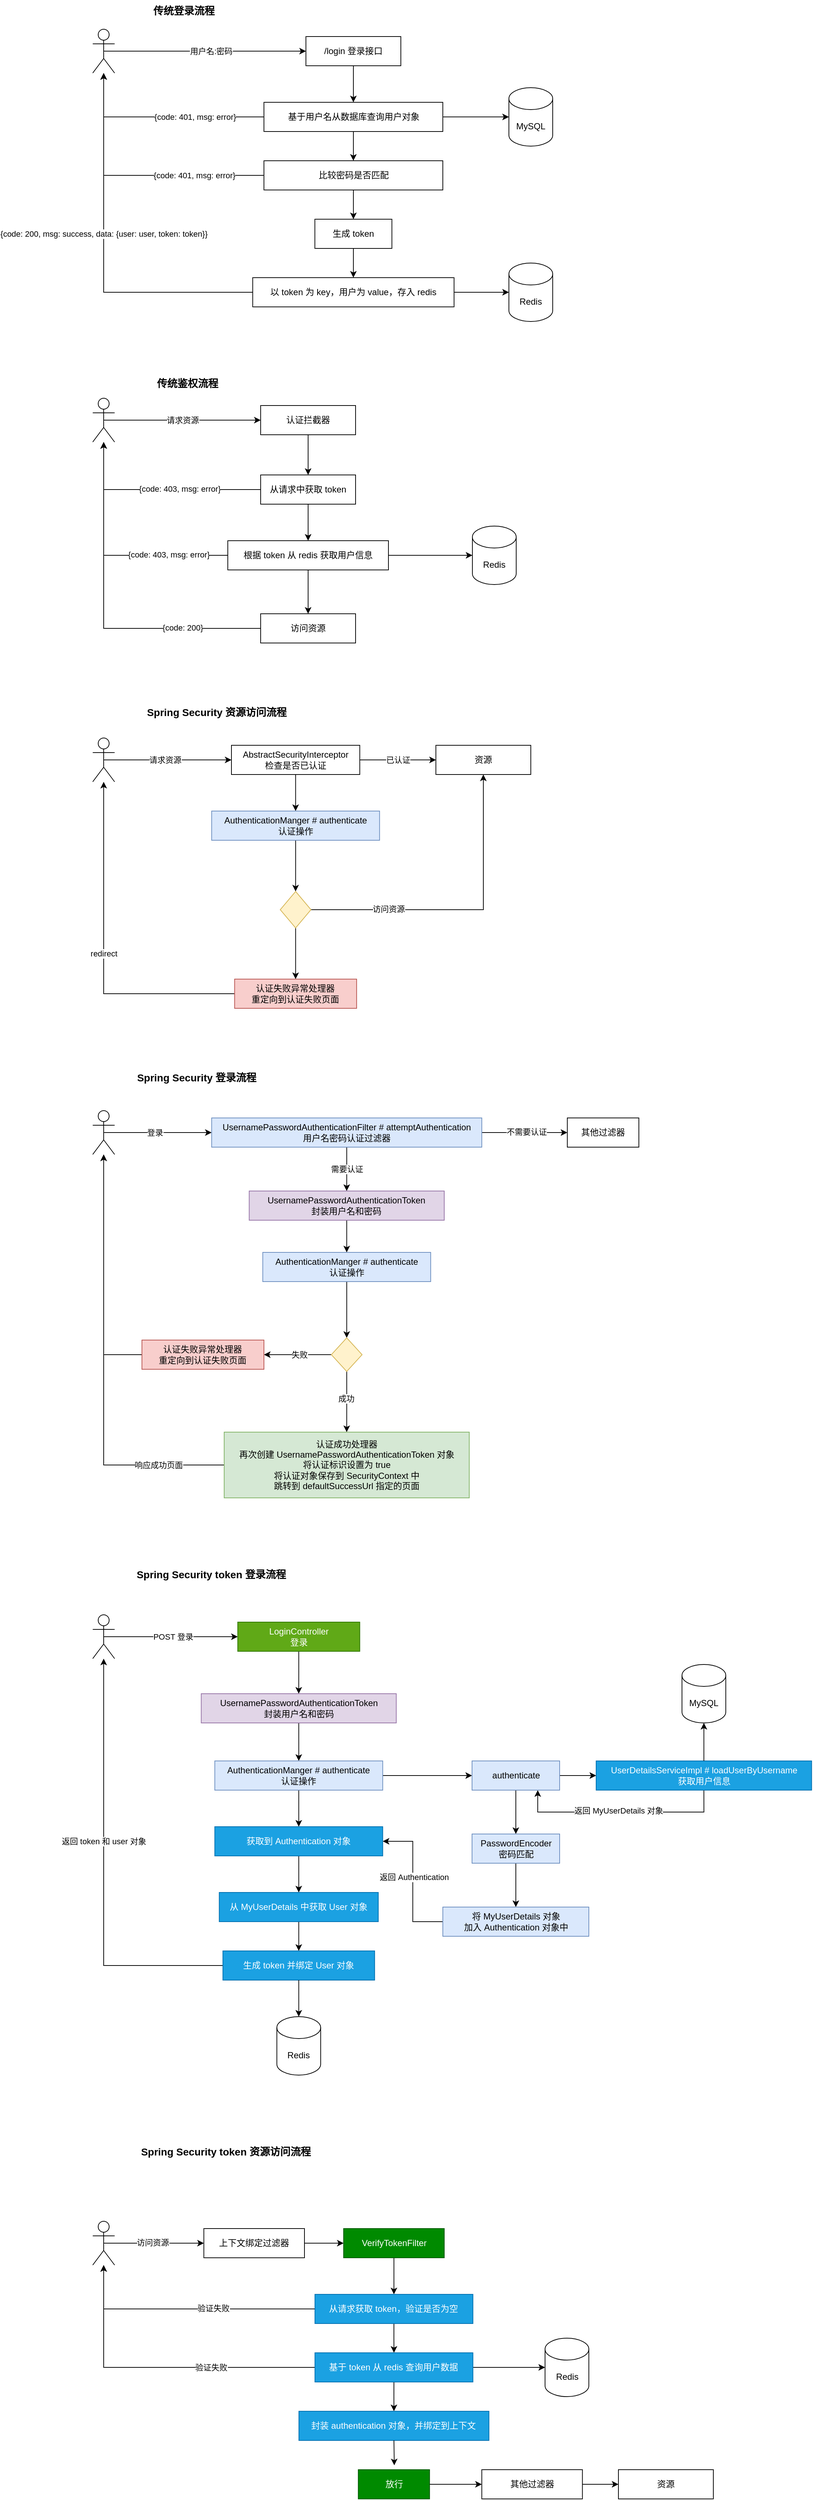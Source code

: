 <mxfile version="22.1.7" type="github">
  <diagram name="第 1 页" id="oxdGBn49w3uLmTMwDb_G">
    <mxGraphModel dx="1242" dy="765" grid="1" gridSize="10" guides="1" tooltips="1" connect="1" arrows="1" fold="1" page="1" pageScale="1" pageWidth="827" pageHeight="1169" math="0" shadow="0">
      <root>
        <mxCell id="0" />
        <mxCell id="1" parent="0" />
        <mxCell id="DKsZjaVKdV8eQ1VdEoH9-3" style="edgeStyle=orthogonalEdgeStyle;rounded=0;orthogonalLoop=1;jettySize=auto;html=1;exitX=0.5;exitY=0.5;exitDx=0;exitDy=0;exitPerimeter=0;entryX=0;entryY=0.5;entryDx=0;entryDy=0;" parent="1" source="DKsZjaVKdV8eQ1VdEoH9-1" target="DKsZjaVKdV8eQ1VdEoH9-2" edge="1">
          <mxGeometry relative="1" as="geometry" />
        </mxCell>
        <mxCell id="DKsZjaVKdV8eQ1VdEoH9-4" value="用户名:密码" style="edgeLabel;html=1;align=center;verticalAlign=middle;resizable=0;points=[];" parent="DKsZjaVKdV8eQ1VdEoH9-3" vertex="1" connectable="0">
          <mxGeometry x="0.056" y="-2" relative="1" as="geometry">
            <mxPoint y="-2" as="offset" />
          </mxGeometry>
        </mxCell>
        <mxCell id="DKsZjaVKdV8eQ1VdEoH9-1" value="" style="shape=umlActor;verticalLabelPosition=bottom;verticalAlign=top;html=1;outlineConnect=0;" parent="1" vertex="1">
          <mxGeometry x="160" y="80" width="30" height="60" as="geometry" />
        </mxCell>
        <mxCell id="DKsZjaVKdV8eQ1VdEoH9-6" style="edgeStyle=orthogonalEdgeStyle;rounded=0;orthogonalLoop=1;jettySize=auto;html=1;exitX=0.5;exitY=1;exitDx=0;exitDy=0;" parent="1" source="DKsZjaVKdV8eQ1VdEoH9-2" target="DKsZjaVKdV8eQ1VdEoH9-5" edge="1">
          <mxGeometry relative="1" as="geometry" />
        </mxCell>
        <mxCell id="DKsZjaVKdV8eQ1VdEoH9-2" value="/login 登录接口" style="rounded=0;whiteSpace=wrap;html=1;" parent="1" vertex="1">
          <mxGeometry x="452" y="90" width="130" height="40" as="geometry" />
        </mxCell>
        <mxCell id="DKsZjaVKdV8eQ1VdEoH9-7" value="{code: 401, msg: error}" style="edgeStyle=orthogonalEdgeStyle;rounded=0;orthogonalLoop=1;jettySize=auto;html=1;exitX=0;exitY=0.5;exitDx=0;exitDy=0;" parent="1" source="DKsZjaVKdV8eQ1VdEoH9-5" target="DKsZjaVKdV8eQ1VdEoH9-1" edge="1">
          <mxGeometry x="-0.324" relative="1" as="geometry">
            <mxPoint as="offset" />
          </mxGeometry>
        </mxCell>
        <mxCell id="DKsZjaVKdV8eQ1VdEoH9-9" style="edgeStyle=orthogonalEdgeStyle;rounded=0;orthogonalLoop=1;jettySize=auto;html=1;exitX=0.5;exitY=1;exitDx=0;exitDy=0;" parent="1" source="DKsZjaVKdV8eQ1VdEoH9-5" target="DKsZjaVKdV8eQ1VdEoH9-8" edge="1">
          <mxGeometry relative="1" as="geometry" />
        </mxCell>
        <mxCell id="DKsZjaVKdV8eQ1VdEoH9-5" value="基于用户名从数据库查询用户对象" style="rounded=0;whiteSpace=wrap;html=1;" parent="1" vertex="1">
          <mxGeometry x="394.5" y="180" width="245" height="40" as="geometry" />
        </mxCell>
        <mxCell id="DKsZjaVKdV8eQ1VdEoH9-10" style="edgeStyle=orthogonalEdgeStyle;rounded=0;orthogonalLoop=1;jettySize=auto;html=1;exitX=0;exitY=0.5;exitDx=0;exitDy=0;" parent="1" source="DKsZjaVKdV8eQ1VdEoH9-8" target="DKsZjaVKdV8eQ1VdEoH9-1" edge="1">
          <mxGeometry relative="1" as="geometry" />
        </mxCell>
        <mxCell id="DKsZjaVKdV8eQ1VdEoH9-11" value="{code: 401, msg: error}" style="edgeLabel;html=1;align=center;verticalAlign=middle;resizable=0;points=[];" parent="DKsZjaVKdV8eQ1VdEoH9-10" vertex="1" connectable="0">
          <mxGeometry x="-0.461" relative="1" as="geometry">
            <mxPoint x="1" as="offset" />
          </mxGeometry>
        </mxCell>
        <mxCell id="DKsZjaVKdV8eQ1VdEoH9-13" style="edgeStyle=orthogonalEdgeStyle;rounded=0;orthogonalLoop=1;jettySize=auto;html=1;exitX=0.5;exitY=1;exitDx=0;exitDy=0;" parent="1" source="DKsZjaVKdV8eQ1VdEoH9-8" target="DKsZjaVKdV8eQ1VdEoH9-12" edge="1">
          <mxGeometry relative="1" as="geometry" />
        </mxCell>
        <mxCell id="DKsZjaVKdV8eQ1VdEoH9-8" value="比较密码是否匹配" style="rounded=0;whiteSpace=wrap;html=1;" parent="1" vertex="1">
          <mxGeometry x="394.5" y="260" width="245" height="40" as="geometry" />
        </mxCell>
        <mxCell id="DKsZjaVKdV8eQ1VdEoH9-15" style="edgeStyle=orthogonalEdgeStyle;rounded=0;orthogonalLoop=1;jettySize=auto;html=1;exitX=0.5;exitY=1;exitDx=0;exitDy=0;entryX=0.5;entryY=0;entryDx=0;entryDy=0;" parent="1" source="DKsZjaVKdV8eQ1VdEoH9-12" target="DKsZjaVKdV8eQ1VdEoH9-14" edge="1">
          <mxGeometry relative="1" as="geometry" />
        </mxCell>
        <mxCell id="DKsZjaVKdV8eQ1VdEoH9-12" value="生成 token" style="rounded=0;whiteSpace=wrap;html=1;" parent="1" vertex="1">
          <mxGeometry x="464.25" y="340" width="105.5" height="40" as="geometry" />
        </mxCell>
        <mxCell id="DKsZjaVKdV8eQ1VdEoH9-16" style="edgeStyle=orthogonalEdgeStyle;rounded=0;orthogonalLoop=1;jettySize=auto;html=1;exitX=0;exitY=0.5;exitDx=0;exitDy=0;" parent="1" source="DKsZjaVKdV8eQ1VdEoH9-14" target="DKsZjaVKdV8eQ1VdEoH9-1" edge="1">
          <mxGeometry relative="1" as="geometry" />
        </mxCell>
        <mxCell id="DKsZjaVKdV8eQ1VdEoH9-17" value="{code: 200, msg: success, data: {user: user, token: token}}" style="edgeLabel;html=1;align=center;verticalAlign=middle;resizable=0;points=[];" parent="DKsZjaVKdV8eQ1VdEoH9-16" vertex="1" connectable="0">
          <mxGeometry x="-0.627" y="1" relative="1" as="geometry">
            <mxPoint x="-110" y="-81" as="offset" />
          </mxGeometry>
        </mxCell>
        <mxCell id="DKsZjaVKdV8eQ1VdEoH9-22" style="edgeStyle=orthogonalEdgeStyle;rounded=0;orthogonalLoop=1;jettySize=auto;html=1;exitX=1;exitY=0.5;exitDx=0;exitDy=0;" parent="1" source="DKsZjaVKdV8eQ1VdEoH9-14" target="DKsZjaVKdV8eQ1VdEoH9-21" edge="1">
          <mxGeometry relative="1" as="geometry" />
        </mxCell>
        <mxCell id="DKsZjaVKdV8eQ1VdEoH9-14" value="以 token 为 key，用户为 value，存入 redis" style="rounded=0;whiteSpace=wrap;html=1;" parent="1" vertex="1">
          <mxGeometry x="379.13" y="420" width="275.75" height="40" as="geometry" />
        </mxCell>
        <mxCell id="DKsZjaVKdV8eQ1VdEoH9-19" value="MySQL" style="shape=cylinder3;whiteSpace=wrap;html=1;boundedLbl=1;backgroundOutline=1;size=15;" parent="1" vertex="1">
          <mxGeometry x="730" y="160" width="60" height="80" as="geometry" />
        </mxCell>
        <mxCell id="DKsZjaVKdV8eQ1VdEoH9-20" style="edgeStyle=orthogonalEdgeStyle;rounded=0;orthogonalLoop=1;jettySize=auto;html=1;entryX=0;entryY=0.5;entryDx=0;entryDy=0;entryPerimeter=0;" parent="1" source="DKsZjaVKdV8eQ1VdEoH9-5" target="DKsZjaVKdV8eQ1VdEoH9-19" edge="1">
          <mxGeometry relative="1" as="geometry" />
        </mxCell>
        <mxCell id="DKsZjaVKdV8eQ1VdEoH9-21" value="Redis" style="shape=cylinder3;whiteSpace=wrap;html=1;boundedLbl=1;backgroundOutline=1;size=15;" parent="1" vertex="1">
          <mxGeometry x="730" y="400" width="60" height="80" as="geometry" />
        </mxCell>
        <mxCell id="DKsZjaVKdV8eQ1VdEoH9-25" value="请求资源" style="edgeStyle=orthogonalEdgeStyle;rounded=0;orthogonalLoop=1;jettySize=auto;html=1;exitX=0.5;exitY=0.5;exitDx=0;exitDy=0;exitPerimeter=0;" parent="1" source="DKsZjaVKdV8eQ1VdEoH9-23" target="DKsZjaVKdV8eQ1VdEoH9-24" edge="1">
          <mxGeometry x="0.005" relative="1" as="geometry">
            <Array as="points">
              <mxPoint x="280" y="615" />
              <mxPoint x="280" y="615" />
            </Array>
            <mxPoint as="offset" />
          </mxGeometry>
        </mxCell>
        <mxCell id="DKsZjaVKdV8eQ1VdEoH9-23" value="" style="shape=umlActor;verticalLabelPosition=bottom;verticalAlign=top;html=1;outlineConnect=0;" parent="1" vertex="1">
          <mxGeometry x="160" y="585" width="30" height="60" as="geometry" />
        </mxCell>
        <mxCell id="DKsZjaVKdV8eQ1VdEoH9-27" style="edgeStyle=orthogonalEdgeStyle;rounded=0;orthogonalLoop=1;jettySize=auto;html=1;exitX=0.5;exitY=1;exitDx=0;exitDy=0;" parent="1" source="DKsZjaVKdV8eQ1VdEoH9-24" target="DKsZjaVKdV8eQ1VdEoH9-26" edge="1">
          <mxGeometry relative="1" as="geometry" />
        </mxCell>
        <mxCell id="DKsZjaVKdV8eQ1VdEoH9-24" value="认证拦截器" style="rounded=0;whiteSpace=wrap;html=1;" parent="1" vertex="1">
          <mxGeometry x="390" y="595" width="130" height="40" as="geometry" />
        </mxCell>
        <mxCell id="DKsZjaVKdV8eQ1VdEoH9-28" style="edgeStyle=orthogonalEdgeStyle;rounded=0;orthogonalLoop=1;jettySize=auto;html=1;exitX=0;exitY=0.5;exitDx=0;exitDy=0;" parent="1" source="DKsZjaVKdV8eQ1VdEoH9-26" target="DKsZjaVKdV8eQ1VdEoH9-23" edge="1">
          <mxGeometry relative="1" as="geometry" />
        </mxCell>
        <mxCell id="DKsZjaVKdV8eQ1VdEoH9-29" value="{code: 403, msg: error}" style="edgeLabel;html=1;align=center;verticalAlign=middle;resizable=0;points=[];" parent="DKsZjaVKdV8eQ1VdEoH9-28" vertex="1" connectable="0">
          <mxGeometry x="-0.207" y="1" relative="1" as="geometry">
            <mxPoint y="-2" as="offset" />
          </mxGeometry>
        </mxCell>
        <mxCell id="DKsZjaVKdV8eQ1VdEoH9-34" style="edgeStyle=orthogonalEdgeStyle;rounded=0;orthogonalLoop=1;jettySize=auto;html=1;exitX=0.5;exitY=1;exitDx=0;exitDy=0;entryX=0.5;entryY=0;entryDx=0;entryDy=0;" parent="1" source="DKsZjaVKdV8eQ1VdEoH9-26" target="DKsZjaVKdV8eQ1VdEoH9-31" edge="1">
          <mxGeometry relative="1" as="geometry" />
        </mxCell>
        <mxCell id="DKsZjaVKdV8eQ1VdEoH9-26" value="从请求中获取 token" style="rounded=0;whiteSpace=wrap;html=1;" parent="1" vertex="1">
          <mxGeometry x="390" y="690" width="130" height="40" as="geometry" />
        </mxCell>
        <mxCell id="DKsZjaVKdV8eQ1VdEoH9-30" value="Redis" style="shape=cylinder3;whiteSpace=wrap;html=1;boundedLbl=1;backgroundOutline=1;size=15;" parent="1" vertex="1">
          <mxGeometry x="680" y="760" width="60" height="80" as="geometry" />
        </mxCell>
        <mxCell id="DKsZjaVKdV8eQ1VdEoH9-33" style="edgeStyle=orthogonalEdgeStyle;rounded=0;orthogonalLoop=1;jettySize=auto;html=1;exitX=1;exitY=0.5;exitDx=0;exitDy=0;" parent="1" source="DKsZjaVKdV8eQ1VdEoH9-31" target="DKsZjaVKdV8eQ1VdEoH9-30" edge="1">
          <mxGeometry relative="1" as="geometry" />
        </mxCell>
        <mxCell id="DKsZjaVKdV8eQ1VdEoH9-35" style="edgeStyle=orthogonalEdgeStyle;rounded=0;orthogonalLoop=1;jettySize=auto;html=1;exitX=0;exitY=0.5;exitDx=0;exitDy=0;" parent="1" source="DKsZjaVKdV8eQ1VdEoH9-31" target="DKsZjaVKdV8eQ1VdEoH9-23" edge="1">
          <mxGeometry relative="1" as="geometry" />
        </mxCell>
        <mxCell id="DKsZjaVKdV8eQ1VdEoH9-36" value="{code: 403, msg: error}" style="edgeLabel;html=1;align=center;verticalAlign=middle;resizable=0;points=[];" parent="DKsZjaVKdV8eQ1VdEoH9-35" vertex="1" connectable="0">
          <mxGeometry x="-0.501" y="1" relative="1" as="geometry">
            <mxPoint y="-2" as="offset" />
          </mxGeometry>
        </mxCell>
        <mxCell id="DKsZjaVKdV8eQ1VdEoH9-40" style="edgeStyle=orthogonalEdgeStyle;rounded=0;orthogonalLoop=1;jettySize=auto;html=1;exitX=0.5;exitY=1;exitDx=0;exitDy=0;entryX=0.5;entryY=0;entryDx=0;entryDy=0;" parent="1" source="DKsZjaVKdV8eQ1VdEoH9-31" target="DKsZjaVKdV8eQ1VdEoH9-37" edge="1">
          <mxGeometry relative="1" as="geometry" />
        </mxCell>
        <mxCell id="DKsZjaVKdV8eQ1VdEoH9-31" value="根据 token 从 redis 获取用户信息" style="rounded=0;whiteSpace=wrap;html=1;" parent="1" vertex="1">
          <mxGeometry x="345" y="780" width="220" height="40" as="geometry" />
        </mxCell>
        <mxCell id="DKsZjaVKdV8eQ1VdEoH9-41" style="edgeStyle=orthogonalEdgeStyle;rounded=0;orthogonalLoop=1;jettySize=auto;html=1;exitX=0;exitY=0.5;exitDx=0;exitDy=0;" parent="1" source="DKsZjaVKdV8eQ1VdEoH9-37" target="DKsZjaVKdV8eQ1VdEoH9-23" edge="1">
          <mxGeometry relative="1" as="geometry" />
        </mxCell>
        <mxCell id="DKsZjaVKdV8eQ1VdEoH9-42" value="{code: 200}" style="edgeLabel;html=1;align=center;verticalAlign=middle;resizable=0;points=[];" parent="DKsZjaVKdV8eQ1VdEoH9-41" vertex="1" connectable="0">
          <mxGeometry x="-0.545" y="1" relative="1" as="geometry">
            <mxPoint y="-2" as="offset" />
          </mxGeometry>
        </mxCell>
        <mxCell id="DKsZjaVKdV8eQ1VdEoH9-37" value="访问资源" style="rounded=0;whiteSpace=wrap;html=1;" parent="1" vertex="1">
          <mxGeometry x="390" y="880" width="130" height="40" as="geometry" />
        </mxCell>
        <mxCell id="DKsZjaVKdV8eQ1VdEoH9-43" value="传统登录流程" style="text;html=1;strokeColor=none;fillColor=none;align=center;verticalAlign=middle;whiteSpace=wrap;rounded=0;fontStyle=1;fontSize=14;" parent="1" vertex="1">
          <mxGeometry x="240" y="40" width="90" height="30" as="geometry" />
        </mxCell>
        <mxCell id="DKsZjaVKdV8eQ1VdEoH9-44" value="传统鉴权流程" style="text;html=1;strokeColor=none;fillColor=none;align=center;verticalAlign=middle;whiteSpace=wrap;rounded=0;fontStyle=1;fontSize=14;" parent="1" vertex="1">
          <mxGeometry x="240" y="550" width="100" height="30" as="geometry" />
        </mxCell>
        <mxCell id="DKsZjaVKdV8eQ1VdEoH9-48" style="edgeStyle=orthogonalEdgeStyle;rounded=0;orthogonalLoop=1;jettySize=auto;html=1;exitX=0.5;exitY=0.5;exitDx=0;exitDy=0;exitPerimeter=0;entryX=0;entryY=0.5;entryDx=0;entryDy=0;" parent="1" source="DKsZjaVKdV8eQ1VdEoH9-45" target="DKsZjaVKdV8eQ1VdEoH9-47" edge="1">
          <mxGeometry relative="1" as="geometry" />
        </mxCell>
        <mxCell id="DKsZjaVKdV8eQ1VdEoH9-51" value="请求资源" style="edgeLabel;html=1;align=center;verticalAlign=middle;resizable=0;points=[];" parent="DKsZjaVKdV8eQ1VdEoH9-48" vertex="1" connectable="0">
          <mxGeometry x="-0.04" relative="1" as="geometry">
            <mxPoint as="offset" />
          </mxGeometry>
        </mxCell>
        <mxCell id="DKsZjaVKdV8eQ1VdEoH9-45" value="" style="shape=umlActor;verticalLabelPosition=bottom;verticalAlign=top;html=1;outlineConnect=0;" parent="1" vertex="1">
          <mxGeometry x="160" y="1050" width="30" height="60" as="geometry" />
        </mxCell>
        <mxCell id="DKsZjaVKdV8eQ1VdEoH9-50" value="已认证" style="edgeStyle=orthogonalEdgeStyle;rounded=0;orthogonalLoop=1;jettySize=auto;html=1;exitX=1;exitY=0.5;exitDx=0;exitDy=0;entryX=0;entryY=0.5;entryDx=0;entryDy=0;" parent="1" source="DKsZjaVKdV8eQ1VdEoH9-47" target="DKsZjaVKdV8eQ1VdEoH9-49" edge="1">
          <mxGeometry relative="1" as="geometry" />
        </mxCell>
        <mxCell id="DKsZjaVKdV8eQ1VdEoH9-53" style="edgeStyle=orthogonalEdgeStyle;rounded=0;orthogonalLoop=1;jettySize=auto;html=1;exitX=0.5;exitY=1;exitDx=0;exitDy=0;" parent="1" source="DKsZjaVKdV8eQ1VdEoH9-47" target="DKsZjaVKdV8eQ1VdEoH9-52" edge="1">
          <mxGeometry relative="1" as="geometry" />
        </mxCell>
        <mxCell id="DKsZjaVKdV8eQ1VdEoH9-47" value="AbstractSecurityInterceptor&lt;br&gt;检查是否已认证" style="rounded=0;whiteSpace=wrap;html=1;" parent="1" vertex="1">
          <mxGeometry x="350" y="1060" width="175.75" height="40" as="geometry" />
        </mxCell>
        <mxCell id="DKsZjaVKdV8eQ1VdEoH9-49" value="资源" style="rounded=0;whiteSpace=wrap;html=1;" parent="1" vertex="1">
          <mxGeometry x="630" y="1060" width="130" height="40" as="geometry" />
        </mxCell>
        <mxCell id="DKsZjaVKdV8eQ1VdEoH9-55" value="" style="edgeStyle=orthogonalEdgeStyle;rounded=0;orthogonalLoop=1;jettySize=auto;html=1;" parent="1" source="DKsZjaVKdV8eQ1VdEoH9-52" target="DKsZjaVKdV8eQ1VdEoH9-54" edge="1">
          <mxGeometry relative="1" as="geometry" />
        </mxCell>
        <mxCell id="DKsZjaVKdV8eQ1VdEoH9-52" value="AuthenticationManger #&amp;nbsp;authenticate&lt;br&gt;认证操作" style="rounded=0;whiteSpace=wrap;html=1;fillColor=#dae8fc;strokeColor=#6c8ebf;" parent="1" vertex="1">
          <mxGeometry x="322.88" y="1150" width="230" height="40" as="geometry" />
        </mxCell>
        <mxCell id="DKsZjaVKdV8eQ1VdEoH9-57" style="edgeStyle=orthogonalEdgeStyle;rounded=0;orthogonalLoop=1;jettySize=auto;html=1;exitX=0.5;exitY=1;exitDx=0;exitDy=0;" parent="1" source="DKsZjaVKdV8eQ1VdEoH9-54" target="DKsZjaVKdV8eQ1VdEoH9-56" edge="1">
          <mxGeometry relative="1" as="geometry" />
        </mxCell>
        <mxCell id="DKsZjaVKdV8eQ1VdEoH9-59" style="edgeStyle=orthogonalEdgeStyle;rounded=0;orthogonalLoop=1;jettySize=auto;html=1;exitX=1;exitY=0.5;exitDx=0;exitDy=0;entryX=0.5;entryY=1;entryDx=0;entryDy=0;" parent="1" source="DKsZjaVKdV8eQ1VdEoH9-54" target="DKsZjaVKdV8eQ1VdEoH9-49" edge="1">
          <mxGeometry relative="1" as="geometry" />
        </mxCell>
        <mxCell id="DKsZjaVKdV8eQ1VdEoH9-60" value="访问资源" style="edgeLabel;html=1;align=center;verticalAlign=middle;resizable=0;points=[];" parent="DKsZjaVKdV8eQ1VdEoH9-59" vertex="1" connectable="0">
          <mxGeometry x="-0.498" y="-2" relative="1" as="geometry">
            <mxPoint y="-3" as="offset" />
          </mxGeometry>
        </mxCell>
        <mxCell id="DKsZjaVKdV8eQ1VdEoH9-54" value="" style="rhombus;whiteSpace=wrap;html=1;rounded=0;fillColor=#fff2cc;strokeColor=#d6b656;" parent="1" vertex="1">
          <mxGeometry x="416.82" y="1260" width="42.12" height="50" as="geometry" />
        </mxCell>
        <mxCell id="DKsZjaVKdV8eQ1VdEoH9-58" value="redirect" style="edgeStyle=orthogonalEdgeStyle;rounded=0;orthogonalLoop=1;jettySize=auto;html=1;exitX=0;exitY=0.5;exitDx=0;exitDy=0;" parent="1" source="DKsZjaVKdV8eQ1VdEoH9-56" target="DKsZjaVKdV8eQ1VdEoH9-45" edge="1">
          <mxGeometry relative="1" as="geometry" />
        </mxCell>
        <mxCell id="DKsZjaVKdV8eQ1VdEoH9-56" value="认证失败异常处理器&lt;br&gt;重定向到认证失败页面" style="rounded=0;whiteSpace=wrap;html=1;fillColor=#f8cecc;strokeColor=#b85450;" parent="1" vertex="1">
          <mxGeometry x="354.32" y="1380" width="167.12" height="40" as="geometry" />
        </mxCell>
        <mxCell id="DKsZjaVKdV8eQ1VdEoH9-63" style="edgeStyle=orthogonalEdgeStyle;rounded=0;orthogonalLoop=1;jettySize=auto;html=1;exitX=0.5;exitY=0.5;exitDx=0;exitDy=0;exitPerimeter=0;entryX=0;entryY=0.5;entryDx=0;entryDy=0;" parent="1" source="DKsZjaVKdV8eQ1VdEoH9-61" target="DKsZjaVKdV8eQ1VdEoH9-62" edge="1">
          <mxGeometry relative="1" as="geometry" />
        </mxCell>
        <mxCell id="DKsZjaVKdV8eQ1VdEoH9-64" value="登录" style="edgeLabel;html=1;align=center;verticalAlign=middle;resizable=0;points=[];" parent="DKsZjaVKdV8eQ1VdEoH9-63" vertex="1" connectable="0">
          <mxGeometry x="-0.051" relative="1" as="geometry">
            <mxPoint as="offset" />
          </mxGeometry>
        </mxCell>
        <mxCell id="DKsZjaVKdV8eQ1VdEoH9-61" value="" style="shape=umlActor;verticalLabelPosition=bottom;verticalAlign=top;html=1;outlineConnect=0;" parent="1" vertex="1">
          <mxGeometry x="160" y="1560" width="30" height="60" as="geometry" />
        </mxCell>
        <mxCell id="DKsZjaVKdV8eQ1VdEoH9-66" style="edgeStyle=orthogonalEdgeStyle;rounded=0;orthogonalLoop=1;jettySize=auto;html=1;exitX=1;exitY=0.5;exitDx=0;exitDy=0;entryX=0;entryY=0.5;entryDx=0;entryDy=0;" parent="1" source="DKsZjaVKdV8eQ1VdEoH9-62" target="DKsZjaVKdV8eQ1VdEoH9-65" edge="1">
          <mxGeometry relative="1" as="geometry" />
        </mxCell>
        <mxCell id="DKsZjaVKdV8eQ1VdEoH9-67" value="不需要认证" style="edgeLabel;html=1;align=center;verticalAlign=middle;resizable=0;points=[];" parent="DKsZjaVKdV8eQ1VdEoH9-66" vertex="1" connectable="0">
          <mxGeometry x="0.044" y="2" relative="1" as="geometry">
            <mxPoint y="1" as="offset" />
          </mxGeometry>
        </mxCell>
        <mxCell id="DKsZjaVKdV8eQ1VdEoH9-69" value="需要认证" style="edgeStyle=orthogonalEdgeStyle;rounded=0;orthogonalLoop=1;jettySize=auto;html=1;exitX=0.5;exitY=1;exitDx=0;exitDy=0;" parent="1" source="DKsZjaVKdV8eQ1VdEoH9-62" target="DKsZjaVKdV8eQ1VdEoH9-68" edge="1">
          <mxGeometry relative="1" as="geometry" />
        </mxCell>
        <mxCell id="DKsZjaVKdV8eQ1VdEoH9-62" value="UsernamePasswordAuthenticationFilter #&amp;nbsp;attemptAuthentication&lt;br&gt;用户名密码认证过滤器" style="rounded=0;whiteSpace=wrap;html=1;fillColor=#dae8fc;strokeColor=#6c8ebf;" parent="1" vertex="1">
          <mxGeometry x="322.88" y="1570" width="370" height="40" as="geometry" />
        </mxCell>
        <mxCell id="DKsZjaVKdV8eQ1VdEoH9-65" value="其他过滤器" style="rounded=0;whiteSpace=wrap;html=1;" parent="1" vertex="1">
          <mxGeometry x="810" y="1570" width="98" height="40" as="geometry" />
        </mxCell>
        <mxCell id="DKsZjaVKdV8eQ1VdEoH9-73" style="edgeStyle=orthogonalEdgeStyle;rounded=0;orthogonalLoop=1;jettySize=auto;html=1;exitX=0.5;exitY=1;exitDx=0;exitDy=0;" parent="1" source="DKsZjaVKdV8eQ1VdEoH9-68" target="DKsZjaVKdV8eQ1VdEoH9-72" edge="1">
          <mxGeometry relative="1" as="geometry" />
        </mxCell>
        <mxCell id="DKsZjaVKdV8eQ1VdEoH9-68" value="UsernamePasswordAuthenticationToken&lt;br&gt;封装用户名和密码" style="rounded=0;whiteSpace=wrap;html=1;fillColor=#e1d5e7;strokeColor=#9673a6;" parent="1" vertex="1">
          <mxGeometry x="374.32" y="1670" width="267.12" height="40" as="geometry" />
        </mxCell>
        <mxCell id="DKsZjaVKdV8eQ1VdEoH9-75" value="" style="edgeStyle=orthogonalEdgeStyle;rounded=0;orthogonalLoop=1;jettySize=auto;html=1;" parent="1" source="DKsZjaVKdV8eQ1VdEoH9-72" target="DKsZjaVKdV8eQ1VdEoH9-74" edge="1">
          <mxGeometry relative="1" as="geometry" />
        </mxCell>
        <mxCell id="DKsZjaVKdV8eQ1VdEoH9-72" value="AuthenticationManger #&amp;nbsp;authenticate&lt;br&gt;认证操作" style="rounded=0;whiteSpace=wrap;html=1;fillColor=#dae8fc;strokeColor=#6c8ebf;" parent="1" vertex="1">
          <mxGeometry x="392.88" y="1754" width="230" height="40" as="geometry" />
        </mxCell>
        <mxCell id="DKsZjaVKdV8eQ1VdEoH9-77" style="edgeStyle=orthogonalEdgeStyle;rounded=0;orthogonalLoop=1;jettySize=auto;html=1;exitX=0;exitY=0.5;exitDx=0;exitDy=0;entryX=1;entryY=0.5;entryDx=0;entryDy=0;" parent="1" source="DKsZjaVKdV8eQ1VdEoH9-74" target="DKsZjaVKdV8eQ1VdEoH9-76" edge="1">
          <mxGeometry relative="1" as="geometry" />
        </mxCell>
        <mxCell id="DKsZjaVKdV8eQ1VdEoH9-81" value="失败" style="edgeLabel;html=1;align=center;verticalAlign=middle;resizable=0;points=[];" parent="DKsZjaVKdV8eQ1VdEoH9-77" vertex="1" connectable="0">
          <mxGeometry x="-0.049" y="2" relative="1" as="geometry">
            <mxPoint y="-2" as="offset" />
          </mxGeometry>
        </mxCell>
        <mxCell id="DKsZjaVKdV8eQ1VdEoH9-80" style="edgeStyle=orthogonalEdgeStyle;rounded=0;orthogonalLoop=1;jettySize=auto;html=1;exitX=0.5;exitY=1;exitDx=0;exitDy=0;" parent="1" source="DKsZjaVKdV8eQ1VdEoH9-74" target="DKsZjaVKdV8eQ1VdEoH9-79" edge="1">
          <mxGeometry relative="1" as="geometry" />
        </mxCell>
        <mxCell id="DKsZjaVKdV8eQ1VdEoH9-82" value="成功" style="edgeLabel;html=1;align=center;verticalAlign=middle;resizable=0;points=[];" parent="DKsZjaVKdV8eQ1VdEoH9-80" vertex="1" connectable="0">
          <mxGeometry x="-0.121" y="2" relative="1" as="geometry">
            <mxPoint x="-3" as="offset" />
          </mxGeometry>
        </mxCell>
        <mxCell id="DKsZjaVKdV8eQ1VdEoH9-74" value="" style="rhombus;whiteSpace=wrap;html=1;rounded=0;fillColor=#fff2cc;strokeColor=#d6b656;" parent="1" vertex="1">
          <mxGeometry x="486.82" y="1871" width="42.12" height="46" as="geometry" />
        </mxCell>
        <mxCell id="DKsZjaVKdV8eQ1VdEoH9-78" style="edgeStyle=orthogonalEdgeStyle;rounded=0;orthogonalLoop=1;jettySize=auto;html=1;" parent="1" source="DKsZjaVKdV8eQ1VdEoH9-76" target="DKsZjaVKdV8eQ1VdEoH9-61" edge="1">
          <mxGeometry relative="1" as="geometry" />
        </mxCell>
        <mxCell id="DKsZjaVKdV8eQ1VdEoH9-76" value="认证失败异常处理器&lt;br&gt;重定向到认证失败页面" style="rounded=0;whiteSpace=wrap;html=1;fillColor=#f8cecc;strokeColor=#b85450;" parent="1" vertex="1">
          <mxGeometry x="227.38" y="1874" width="167.12" height="40" as="geometry" />
        </mxCell>
        <mxCell id="DKsZjaVKdV8eQ1VdEoH9-83" value="响应成功页面" style="edgeStyle=orthogonalEdgeStyle;rounded=0;orthogonalLoop=1;jettySize=auto;html=1;exitX=0;exitY=0.5;exitDx=0;exitDy=0;" parent="1" source="DKsZjaVKdV8eQ1VdEoH9-79" target="DKsZjaVKdV8eQ1VdEoH9-61" edge="1">
          <mxGeometry x="-0.695" relative="1" as="geometry">
            <mxPoint as="offset" />
          </mxGeometry>
        </mxCell>
        <mxCell id="DKsZjaVKdV8eQ1VdEoH9-79" value="认证成功处理器&lt;br&gt;再次创建 UsernamePasswordAuthenticationToken 对象&lt;br&gt;将认证标识设置为 true&lt;br&gt;将认证对象保存到 SecurityContext 中&lt;br&gt;跳转到 defaultSuccessUrl 指定的页面" style="rounded=0;whiteSpace=wrap;html=1;fillColor=#d5e8d4;strokeColor=#82b366;" parent="1" vertex="1">
          <mxGeometry x="340.04" y="2000" width="335.68" height="90" as="geometry" />
        </mxCell>
        <mxCell id="EkfiKcfuoyYCpnU5cgj1-5" style="edgeStyle=orthogonalEdgeStyle;rounded=0;orthogonalLoop=1;jettySize=auto;html=1;exitX=0.5;exitY=0.5;exitDx=0;exitDy=0;exitPerimeter=0;" edge="1" parent="1" source="EkfiKcfuoyYCpnU5cgj1-1" target="EkfiKcfuoyYCpnU5cgj1-4">
          <mxGeometry relative="1" as="geometry" />
        </mxCell>
        <mxCell id="EkfiKcfuoyYCpnU5cgj1-6" value="POST 登录" style="edgeLabel;html=1;align=center;verticalAlign=middle;resizable=0;points=[];" vertex="1" connectable="0" parent="EkfiKcfuoyYCpnU5cgj1-5">
          <mxGeometry x="0.035" relative="1" as="geometry">
            <mxPoint as="offset" />
          </mxGeometry>
        </mxCell>
        <mxCell id="EkfiKcfuoyYCpnU5cgj1-1" value="" style="shape=umlActor;verticalLabelPosition=bottom;verticalAlign=top;html=1;outlineConnect=0;" vertex="1" parent="1">
          <mxGeometry x="160" y="2250" width="30" height="60" as="geometry" />
        </mxCell>
        <mxCell id="EkfiKcfuoyYCpnU5cgj1-2" value="Spring Security 资源访问流程" style="text;html=1;strokeColor=none;fillColor=none;align=center;verticalAlign=middle;whiteSpace=wrap;rounded=0;fontStyle=1;fontSize=14;" vertex="1" parent="1">
          <mxGeometry x="220" y="1000" width="220" height="30" as="geometry" />
        </mxCell>
        <mxCell id="EkfiKcfuoyYCpnU5cgj1-3" value="Spring Security 登录流程" style="text;html=1;strokeColor=none;fillColor=none;align=center;verticalAlign=middle;whiteSpace=wrap;rounded=0;fontStyle=1;fontSize=14;" vertex="1" parent="1">
          <mxGeometry x="205" y="1500" width="195" height="30" as="geometry" />
        </mxCell>
        <mxCell id="EkfiKcfuoyYCpnU5cgj1-8" style="edgeStyle=orthogonalEdgeStyle;rounded=0;orthogonalLoop=1;jettySize=auto;html=1;exitX=0.5;exitY=1;exitDx=0;exitDy=0;" edge="1" parent="1" source="EkfiKcfuoyYCpnU5cgj1-4" target="EkfiKcfuoyYCpnU5cgj1-7">
          <mxGeometry relative="1" as="geometry" />
        </mxCell>
        <mxCell id="EkfiKcfuoyYCpnU5cgj1-4" value="LoginController&lt;br&gt;登录" style="rounded=0;whiteSpace=wrap;html=1;fillColor=#60a917;fontColor=#ffffff;strokeColor=#2D7600;" vertex="1" parent="1">
          <mxGeometry x="358.63" y="2260" width="167.12" height="40" as="geometry" />
        </mxCell>
        <mxCell id="EkfiKcfuoyYCpnU5cgj1-10" style="edgeStyle=orthogonalEdgeStyle;rounded=0;orthogonalLoop=1;jettySize=auto;html=1;exitX=0.5;exitY=1;exitDx=0;exitDy=0;" edge="1" parent="1" source="EkfiKcfuoyYCpnU5cgj1-7" target="EkfiKcfuoyYCpnU5cgj1-9">
          <mxGeometry relative="1" as="geometry" />
        </mxCell>
        <mxCell id="EkfiKcfuoyYCpnU5cgj1-7" value="UsernamePasswordAuthenticationToken&lt;br&gt;封装用户名和密码" style="rounded=0;whiteSpace=wrap;html=1;fillColor=#e1d5e7;strokeColor=#9673a6;" vertex="1" parent="1">
          <mxGeometry x="308.63" y="2358" width="267.12" height="40" as="geometry" />
        </mxCell>
        <mxCell id="EkfiKcfuoyYCpnU5cgj1-18" value="" style="edgeStyle=orthogonalEdgeStyle;rounded=0;orthogonalLoop=1;jettySize=auto;html=1;" edge="1" parent="1" source="EkfiKcfuoyYCpnU5cgj1-9" target="EkfiKcfuoyYCpnU5cgj1-17">
          <mxGeometry relative="1" as="geometry" />
        </mxCell>
        <mxCell id="EkfiKcfuoyYCpnU5cgj1-31" style="edgeStyle=orthogonalEdgeStyle;rounded=0;orthogonalLoop=1;jettySize=auto;html=1;exitX=0.5;exitY=1;exitDx=0;exitDy=0;" edge="1" parent="1" source="EkfiKcfuoyYCpnU5cgj1-9" target="EkfiKcfuoyYCpnU5cgj1-28">
          <mxGeometry relative="1" as="geometry" />
        </mxCell>
        <mxCell id="EkfiKcfuoyYCpnU5cgj1-9" value="AuthenticationManger #&amp;nbsp;authenticate&lt;br&gt;认证操作" style="rounded=0;whiteSpace=wrap;html=1;fillColor=#dae8fc;strokeColor=#6c8ebf;" vertex="1" parent="1">
          <mxGeometry x="327.19" y="2450" width="230" height="40" as="geometry" />
        </mxCell>
        <mxCell id="EkfiKcfuoyYCpnU5cgj1-26" style="edgeStyle=orthogonalEdgeStyle;rounded=0;orthogonalLoop=1;jettySize=auto;html=1;exitX=0.5;exitY=1;exitDx=0;exitDy=0;entryX=0.75;entryY=1;entryDx=0;entryDy=0;" edge="1" parent="1" source="EkfiKcfuoyYCpnU5cgj1-12" target="EkfiKcfuoyYCpnU5cgj1-17">
          <mxGeometry relative="1" as="geometry">
            <Array as="points">
              <mxPoint x="997.5" y="2520" />
              <mxPoint x="769.5" y="2520" />
            </Array>
          </mxGeometry>
        </mxCell>
        <mxCell id="EkfiKcfuoyYCpnU5cgj1-27" value="返回 MyUserDetails 对象" style="edgeLabel;html=1;align=center;verticalAlign=middle;resizable=0;points=[];" vertex="1" connectable="0" parent="EkfiKcfuoyYCpnU5cgj1-26">
          <mxGeometry x="0.103" y="-2" relative="1" as="geometry">
            <mxPoint x="11" as="offset" />
          </mxGeometry>
        </mxCell>
        <mxCell id="EkfiKcfuoyYCpnU5cgj1-12" value="UserDetailsServiceImpl #&amp;nbsp;loadUserByUsername&lt;br&gt;获取用户信息" style="rounded=0;whiteSpace=wrap;html=1;fillColor=#1ba1e2;strokeColor=#006EAF;fontColor=#ffffff;" vertex="1" parent="1">
          <mxGeometry x="849.5" y="2450" width="295.12" height="40" as="geometry" />
        </mxCell>
        <mxCell id="EkfiKcfuoyYCpnU5cgj1-14" value="MySQL" style="shape=cylinder3;whiteSpace=wrap;html=1;boundedLbl=1;backgroundOutline=1;size=15;" vertex="1" parent="1">
          <mxGeometry x="967.06" y="2318" width="60" height="80" as="geometry" />
        </mxCell>
        <mxCell id="EkfiKcfuoyYCpnU5cgj1-15" style="edgeStyle=orthogonalEdgeStyle;rounded=0;orthogonalLoop=1;jettySize=auto;html=1;exitX=0.5;exitY=0;exitDx=0;exitDy=0;entryX=0.5;entryY=1;entryDx=0;entryDy=0;entryPerimeter=0;" edge="1" parent="1" source="EkfiKcfuoyYCpnU5cgj1-12" target="EkfiKcfuoyYCpnU5cgj1-14">
          <mxGeometry relative="1" as="geometry" />
        </mxCell>
        <mxCell id="EkfiKcfuoyYCpnU5cgj1-22" style="edgeStyle=orthogonalEdgeStyle;rounded=0;orthogonalLoop=1;jettySize=auto;html=1;exitX=1;exitY=0.5;exitDx=0;exitDy=0;entryX=0;entryY=0.5;entryDx=0;entryDy=0;" edge="1" parent="1" source="EkfiKcfuoyYCpnU5cgj1-17" target="EkfiKcfuoyYCpnU5cgj1-12">
          <mxGeometry relative="1" as="geometry" />
        </mxCell>
        <mxCell id="EkfiKcfuoyYCpnU5cgj1-23" style="edgeStyle=orthogonalEdgeStyle;rounded=0;orthogonalLoop=1;jettySize=auto;html=1;exitX=0.5;exitY=1;exitDx=0;exitDy=0;" edge="1" parent="1" source="EkfiKcfuoyYCpnU5cgj1-17" target="EkfiKcfuoyYCpnU5cgj1-21">
          <mxGeometry relative="1" as="geometry" />
        </mxCell>
        <mxCell id="EkfiKcfuoyYCpnU5cgj1-17" value="authenticate" style="whiteSpace=wrap;html=1;fillColor=#dae8fc;strokeColor=#6c8ebf;rounded=0;" vertex="1" parent="1">
          <mxGeometry x="679.5" y="2450" width="120" height="40" as="geometry" />
        </mxCell>
        <mxCell id="EkfiKcfuoyYCpnU5cgj1-25" style="edgeStyle=orthogonalEdgeStyle;rounded=0;orthogonalLoop=1;jettySize=auto;html=1;exitX=0.5;exitY=1;exitDx=0;exitDy=0;" edge="1" parent="1" source="EkfiKcfuoyYCpnU5cgj1-21" target="EkfiKcfuoyYCpnU5cgj1-24">
          <mxGeometry relative="1" as="geometry" />
        </mxCell>
        <mxCell id="EkfiKcfuoyYCpnU5cgj1-21" value="PasswordEncoder&lt;br&gt;密码匹配" style="whiteSpace=wrap;html=1;fillColor=#dae8fc;strokeColor=#6c8ebf;rounded=0;" vertex="1" parent="1">
          <mxGeometry x="679.5" y="2550" width="120" height="40" as="geometry" />
        </mxCell>
        <mxCell id="EkfiKcfuoyYCpnU5cgj1-29" style="edgeStyle=orthogonalEdgeStyle;rounded=0;orthogonalLoop=1;jettySize=auto;html=1;exitX=0;exitY=0.5;exitDx=0;exitDy=0;entryX=1;entryY=0.5;entryDx=0;entryDy=0;" edge="1" parent="1" source="EkfiKcfuoyYCpnU5cgj1-24" target="EkfiKcfuoyYCpnU5cgj1-28">
          <mxGeometry relative="1" as="geometry" />
        </mxCell>
        <mxCell id="EkfiKcfuoyYCpnU5cgj1-30" value="返回 Authentication" style="edgeLabel;html=1;align=center;verticalAlign=middle;resizable=0;points=[];" vertex="1" connectable="0" parent="EkfiKcfuoyYCpnU5cgj1-29">
          <mxGeometry x="0.062" y="-1" relative="1" as="geometry">
            <mxPoint as="offset" />
          </mxGeometry>
        </mxCell>
        <mxCell id="EkfiKcfuoyYCpnU5cgj1-24" value="将&amp;nbsp;MyUserDetails&amp;nbsp;对象&lt;br&gt;加入 Authentication 对象中" style="whiteSpace=wrap;html=1;fillColor=#dae8fc;strokeColor=#6c8ebf;rounded=0;" vertex="1" parent="1">
          <mxGeometry x="639.5" y="2650" width="200" height="40" as="geometry" />
        </mxCell>
        <mxCell id="EkfiKcfuoyYCpnU5cgj1-35" style="edgeStyle=orthogonalEdgeStyle;rounded=0;orthogonalLoop=1;jettySize=auto;html=1;exitX=0.5;exitY=1;exitDx=0;exitDy=0;" edge="1" parent="1" source="EkfiKcfuoyYCpnU5cgj1-28" target="EkfiKcfuoyYCpnU5cgj1-34">
          <mxGeometry relative="1" as="geometry" />
        </mxCell>
        <mxCell id="EkfiKcfuoyYCpnU5cgj1-28" value="获取到 Authentication 对象" style="rounded=0;whiteSpace=wrap;html=1;fillColor=#1ba1e2;strokeColor=#006EAF;fontColor=#ffffff;" vertex="1" parent="1">
          <mxGeometry x="327.19" y="2540" width="230" height="40" as="geometry" />
        </mxCell>
        <mxCell id="EkfiKcfuoyYCpnU5cgj1-39" style="edgeStyle=orthogonalEdgeStyle;rounded=0;orthogonalLoop=1;jettySize=auto;html=1;exitX=0;exitY=0.5;exitDx=0;exitDy=0;" edge="1" parent="1" source="EkfiKcfuoyYCpnU5cgj1-32" target="EkfiKcfuoyYCpnU5cgj1-1">
          <mxGeometry relative="1" as="geometry" />
        </mxCell>
        <mxCell id="EkfiKcfuoyYCpnU5cgj1-40" value="返回 token 和 user 对象" style="edgeLabel;html=1;align=center;verticalAlign=middle;resizable=0;points=[];" vertex="1" connectable="0" parent="EkfiKcfuoyYCpnU5cgj1-39">
          <mxGeometry x="-0.687" y="3" relative="1" as="geometry">
            <mxPoint x="-72" y="-173" as="offset" />
          </mxGeometry>
        </mxCell>
        <mxCell id="EkfiKcfuoyYCpnU5cgj1-32" value="生成 token 并绑定 User 对象" style="rounded=0;whiteSpace=wrap;html=1;fillColor=#1ba1e2;strokeColor=#006EAF;fontColor=#ffffff;" vertex="1" parent="1">
          <mxGeometry x="338.29" y="2710" width="207.81" height="40" as="geometry" />
        </mxCell>
        <mxCell id="EkfiKcfuoyYCpnU5cgj1-36" style="edgeStyle=orthogonalEdgeStyle;rounded=0;orthogonalLoop=1;jettySize=auto;html=1;exitX=0.5;exitY=1;exitDx=0;exitDy=0;" edge="1" parent="1" source="EkfiKcfuoyYCpnU5cgj1-34" target="EkfiKcfuoyYCpnU5cgj1-32">
          <mxGeometry relative="1" as="geometry" />
        </mxCell>
        <mxCell id="EkfiKcfuoyYCpnU5cgj1-34" value="从 MyUserDetails 中获取 User 对象" style="rounded=0;whiteSpace=wrap;html=1;fillColor=#1ba1e2;strokeColor=#006EAF;fontColor=#ffffff;" vertex="1" parent="1">
          <mxGeometry x="333.29" y="2630" width="217.81" height="40" as="geometry" />
        </mxCell>
        <mxCell id="EkfiKcfuoyYCpnU5cgj1-37" value="Redis" style="shape=cylinder3;whiteSpace=wrap;html=1;boundedLbl=1;backgroundOutline=1;size=15;" vertex="1" parent="1">
          <mxGeometry x="412.19" y="2800" width="60" height="80" as="geometry" />
        </mxCell>
        <mxCell id="EkfiKcfuoyYCpnU5cgj1-38" style="edgeStyle=orthogonalEdgeStyle;rounded=0;orthogonalLoop=1;jettySize=auto;html=1;entryX=0.5;entryY=0;entryDx=0;entryDy=0;entryPerimeter=0;" edge="1" parent="1" source="EkfiKcfuoyYCpnU5cgj1-32" target="EkfiKcfuoyYCpnU5cgj1-37">
          <mxGeometry relative="1" as="geometry" />
        </mxCell>
        <mxCell id="EkfiKcfuoyYCpnU5cgj1-41" value="Spring Security token 登录流程" style="text;html=1;strokeColor=none;fillColor=none;align=center;verticalAlign=middle;whiteSpace=wrap;rounded=0;fontStyle=1;fontSize=14;" vertex="1" parent="1">
          <mxGeometry x="205" y="2180" width="235" height="30" as="geometry" />
        </mxCell>
        <mxCell id="EkfiKcfuoyYCpnU5cgj1-42" value="Spring Security token 资源访问流程" style="text;html=1;strokeColor=none;fillColor=none;align=center;verticalAlign=middle;whiteSpace=wrap;rounded=0;fontStyle=1;fontSize=14;" vertex="1" parent="1">
          <mxGeometry x="205" y="2970" width="275" height="30" as="geometry" />
        </mxCell>
        <mxCell id="EkfiKcfuoyYCpnU5cgj1-46" style="edgeStyle=orthogonalEdgeStyle;rounded=0;orthogonalLoop=1;jettySize=auto;html=1;exitX=0.5;exitY=0.5;exitDx=0;exitDy=0;exitPerimeter=0;" edge="1" parent="1" source="EkfiKcfuoyYCpnU5cgj1-44" target="EkfiKcfuoyYCpnU5cgj1-45">
          <mxGeometry relative="1" as="geometry" />
        </mxCell>
        <mxCell id="EkfiKcfuoyYCpnU5cgj1-47" value="访问资源" style="edgeLabel;html=1;align=center;verticalAlign=middle;resizable=0;points=[];" vertex="1" connectable="0" parent="EkfiKcfuoyYCpnU5cgj1-46">
          <mxGeometry x="-0.082" y="-2" relative="1" as="geometry">
            <mxPoint x="4" y="-3" as="offset" />
          </mxGeometry>
        </mxCell>
        <mxCell id="EkfiKcfuoyYCpnU5cgj1-44" value="" style="shape=umlActor;verticalLabelPosition=bottom;verticalAlign=top;html=1;outlineConnect=0;" vertex="1" parent="1">
          <mxGeometry x="160" y="3080" width="30" height="60" as="geometry" />
        </mxCell>
        <mxCell id="EkfiKcfuoyYCpnU5cgj1-49" style="edgeStyle=orthogonalEdgeStyle;rounded=0;orthogonalLoop=1;jettySize=auto;html=1;exitX=1;exitY=0.5;exitDx=0;exitDy=0;entryX=0;entryY=0.5;entryDx=0;entryDy=0;" edge="1" parent="1" source="EkfiKcfuoyYCpnU5cgj1-45" target="EkfiKcfuoyYCpnU5cgj1-48">
          <mxGeometry relative="1" as="geometry" />
        </mxCell>
        <mxCell id="EkfiKcfuoyYCpnU5cgj1-45" value="上下文绑定过滤器" style="rounded=0;whiteSpace=wrap;html=1;" vertex="1" parent="1">
          <mxGeometry x="312.19" y="3090" width="137.81" height="40" as="geometry" />
        </mxCell>
        <mxCell id="EkfiKcfuoyYCpnU5cgj1-59" style="edgeStyle=orthogonalEdgeStyle;rounded=0;orthogonalLoop=1;jettySize=auto;html=1;exitX=0.5;exitY=1;exitDx=0;exitDy=0;entryX=0.5;entryY=0;entryDx=0;entryDy=0;" edge="1" parent="1" source="EkfiKcfuoyYCpnU5cgj1-48" target="EkfiKcfuoyYCpnU5cgj1-56">
          <mxGeometry relative="1" as="geometry" />
        </mxCell>
        <mxCell id="EkfiKcfuoyYCpnU5cgj1-48" value="VerifyTokenFilter" style="rounded=0;whiteSpace=wrap;html=1;fillColor=#008a00;fontColor=#ffffff;strokeColor=#005700;" vertex="1" parent="1">
          <mxGeometry x="503.63" y="3090" width="137.81" height="40" as="geometry" />
        </mxCell>
        <mxCell id="EkfiKcfuoyYCpnU5cgj1-53" style="edgeStyle=orthogonalEdgeStyle;rounded=0;orthogonalLoop=1;jettySize=auto;html=1;exitX=1;exitY=0.5;exitDx=0;exitDy=0;entryX=0;entryY=0.5;entryDx=0;entryDy=0;" edge="1" parent="1" source="EkfiKcfuoyYCpnU5cgj1-50" target="EkfiKcfuoyYCpnU5cgj1-52">
          <mxGeometry relative="1" as="geometry" />
        </mxCell>
        <mxCell id="EkfiKcfuoyYCpnU5cgj1-50" value="其他过滤器" style="rounded=0;whiteSpace=wrap;html=1;" vertex="1" parent="1">
          <mxGeometry x="692.88" y="3420" width="137.81" height="40" as="geometry" />
        </mxCell>
        <mxCell id="EkfiKcfuoyYCpnU5cgj1-52" value="资源" style="rounded=0;whiteSpace=wrap;html=1;" vertex="1" parent="1">
          <mxGeometry x="880" y="3420" width="130" height="40" as="geometry" />
        </mxCell>
        <mxCell id="EkfiKcfuoyYCpnU5cgj1-57" style="edgeStyle=orthogonalEdgeStyle;rounded=0;orthogonalLoop=1;jettySize=auto;html=1;exitX=0;exitY=0.5;exitDx=0;exitDy=0;" edge="1" parent="1" source="EkfiKcfuoyYCpnU5cgj1-56" target="EkfiKcfuoyYCpnU5cgj1-44">
          <mxGeometry relative="1" as="geometry" />
        </mxCell>
        <mxCell id="EkfiKcfuoyYCpnU5cgj1-58" value="验证失败" style="edgeLabel;html=1;align=center;verticalAlign=middle;resizable=0;points=[];" vertex="1" connectable="0" parent="EkfiKcfuoyYCpnU5cgj1-57">
          <mxGeometry x="-0.199" y="3" relative="1" as="geometry">
            <mxPoint y="-4" as="offset" />
          </mxGeometry>
        </mxCell>
        <mxCell id="EkfiKcfuoyYCpnU5cgj1-63" style="edgeStyle=orthogonalEdgeStyle;rounded=0;orthogonalLoop=1;jettySize=auto;html=1;exitX=0.5;exitY=1;exitDx=0;exitDy=0;" edge="1" parent="1" source="EkfiKcfuoyYCpnU5cgj1-56" target="EkfiKcfuoyYCpnU5cgj1-60">
          <mxGeometry relative="1" as="geometry" />
        </mxCell>
        <mxCell id="EkfiKcfuoyYCpnU5cgj1-56" value="从请求获取 token，验证是否为空" style="rounded=0;whiteSpace=wrap;html=1;fillColor=#1ba1e2;fontColor=#ffffff;strokeColor=#006EAF;" vertex="1" parent="1">
          <mxGeometry x="464.35" y="3180" width="216.37" height="40" as="geometry" />
        </mxCell>
        <mxCell id="EkfiKcfuoyYCpnU5cgj1-62" style="edgeStyle=orthogonalEdgeStyle;rounded=0;orthogonalLoop=1;jettySize=auto;html=1;exitX=1;exitY=0.5;exitDx=0;exitDy=0;jumpStyle=arc;" edge="1" parent="1" source="EkfiKcfuoyYCpnU5cgj1-60" target="EkfiKcfuoyYCpnU5cgj1-61">
          <mxGeometry relative="1" as="geometry" />
        </mxCell>
        <mxCell id="EkfiKcfuoyYCpnU5cgj1-64" style="edgeStyle=orthogonalEdgeStyle;rounded=0;orthogonalLoop=1;jettySize=auto;html=1;exitX=0;exitY=0.5;exitDx=0;exitDy=0;" edge="1" parent="1" source="EkfiKcfuoyYCpnU5cgj1-60" target="EkfiKcfuoyYCpnU5cgj1-44">
          <mxGeometry relative="1" as="geometry" />
        </mxCell>
        <mxCell id="EkfiKcfuoyYCpnU5cgj1-65" value="验证失败" style="edgeLabel;html=1;align=center;verticalAlign=middle;resizable=0;points=[];" vertex="1" connectable="0" parent="EkfiKcfuoyYCpnU5cgj1-64">
          <mxGeometry x="-0.337" relative="1" as="geometry">
            <mxPoint as="offset" />
          </mxGeometry>
        </mxCell>
        <mxCell id="EkfiKcfuoyYCpnU5cgj1-67" style="edgeStyle=orthogonalEdgeStyle;rounded=0;orthogonalLoop=1;jettySize=auto;html=1;exitX=0.5;exitY=1;exitDx=0;exitDy=0;" edge="1" parent="1" source="EkfiKcfuoyYCpnU5cgj1-60" target="EkfiKcfuoyYCpnU5cgj1-66">
          <mxGeometry relative="1" as="geometry" />
        </mxCell>
        <mxCell id="EkfiKcfuoyYCpnU5cgj1-60" value="基于 token 从 redis 查询用户数据" style="rounded=0;whiteSpace=wrap;html=1;fillColor=#1ba1e2;fontColor=#ffffff;strokeColor=#006EAF;" vertex="1" parent="1">
          <mxGeometry x="464.35" y="3260" width="216.37" height="40" as="geometry" />
        </mxCell>
        <mxCell id="EkfiKcfuoyYCpnU5cgj1-61" value="Redis" style="shape=cylinder3;whiteSpace=wrap;html=1;boundedLbl=1;backgroundOutline=1;size=15;" vertex="1" parent="1">
          <mxGeometry x="779.5" y="3240" width="60" height="80" as="geometry" />
        </mxCell>
        <mxCell id="EkfiKcfuoyYCpnU5cgj1-66" value="封装 authentication 对象，并绑定到上下文" style="rounded=0;whiteSpace=wrap;html=1;fillColor=#1ba1e2;fontColor=#ffffff;strokeColor=#006EAF;" vertex="1" parent="1">
          <mxGeometry x="442.39" y="3340" width="260.29" height="40" as="geometry" />
        </mxCell>
        <mxCell id="EkfiKcfuoyYCpnU5cgj1-73" style="edgeStyle=orthogonalEdgeStyle;rounded=0;orthogonalLoop=1;jettySize=auto;html=1;exitX=1;exitY=0.5;exitDx=0;exitDy=0;" edge="1" parent="1" source="EkfiKcfuoyYCpnU5cgj1-68" target="EkfiKcfuoyYCpnU5cgj1-50">
          <mxGeometry relative="1" as="geometry" />
        </mxCell>
        <mxCell id="EkfiKcfuoyYCpnU5cgj1-68" value="放行" style="rounded=0;whiteSpace=wrap;html=1;fillColor=#008a00;fontColor=#ffffff;strokeColor=#005700;" vertex="1" parent="1">
          <mxGeometry x="523.73" y="3420" width="97.61" height="40" as="geometry" />
        </mxCell>
        <mxCell id="EkfiKcfuoyYCpnU5cgj1-69" style="edgeStyle=orthogonalEdgeStyle;rounded=0;orthogonalLoop=1;jettySize=auto;html=1;exitX=0.5;exitY=1;exitDx=0;exitDy=0;entryX=0.505;entryY=-0.15;entryDx=0;entryDy=0;entryPerimeter=0;" edge="1" parent="1" source="EkfiKcfuoyYCpnU5cgj1-66" target="EkfiKcfuoyYCpnU5cgj1-68">
          <mxGeometry relative="1" as="geometry" />
        </mxCell>
      </root>
    </mxGraphModel>
  </diagram>
</mxfile>
